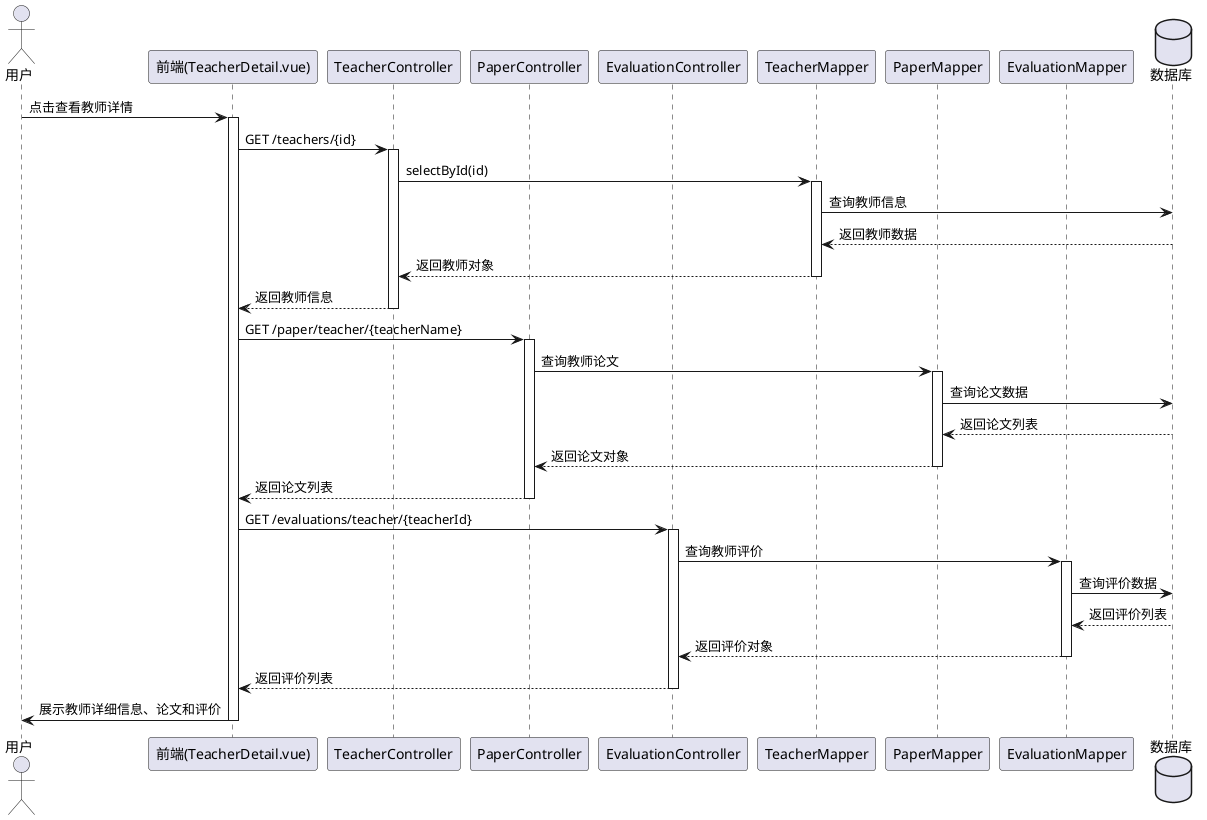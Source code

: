 @startuml 查看教师详情流程
actor 用户
participant "前端(TeacherDetail.vue)" as Frontend
participant "TeacherController" as TeacherController
participant "PaperController" as PaperController
participant "EvaluationController" as EvaluationController
participant "TeacherMapper" as TeacherMapper
participant "PaperMapper" as PaperMapper
participant "EvaluationMapper" as EvaluationMapper
database "数据库" as DB

用户 -> Frontend: 点击查看教师详情
activate Frontend

Frontend -> TeacherController: GET /teachers/{id}
activate TeacherController
TeacherController -> TeacherMapper: selectById(id)
activate TeacherMapper
TeacherMapper -> DB: 查询教师信息
DB --> TeacherMapper: 返回教师数据
TeacherMapper --> TeacherController: 返回教师对象
deactivate TeacherMapper
TeacherController --> Frontend: 返回教师信息
deactivate TeacherController

Frontend -> PaperController: GET /paper/teacher/{teacherName}
activate PaperController
PaperController -> PaperMapper: 查询教师论文
activate PaperMapper
PaperMapper -> DB: 查询论文数据
DB --> PaperMapper: 返回论文列表
PaperMapper --> PaperController: 返回论文对象
deactivate PaperMapper
PaperController --> Frontend: 返回论文列表
deactivate PaperController

Frontend -> EvaluationController: GET /evaluations/teacher/{teacherId}
activate EvaluationController
EvaluationController -> EvaluationMapper: 查询教师评价
activate EvaluationMapper
EvaluationMapper -> DB: 查询评价数据
DB --> EvaluationMapper: 返回评价列表
EvaluationMapper --> EvaluationController: 返回评价对象
deactivate EvaluationMapper
EvaluationController --> Frontend: 返回评价列表
deactivate EvaluationController

Frontend -> 用户: 展示教师详细信息、论文和评价
deactivate Frontend
@enduml